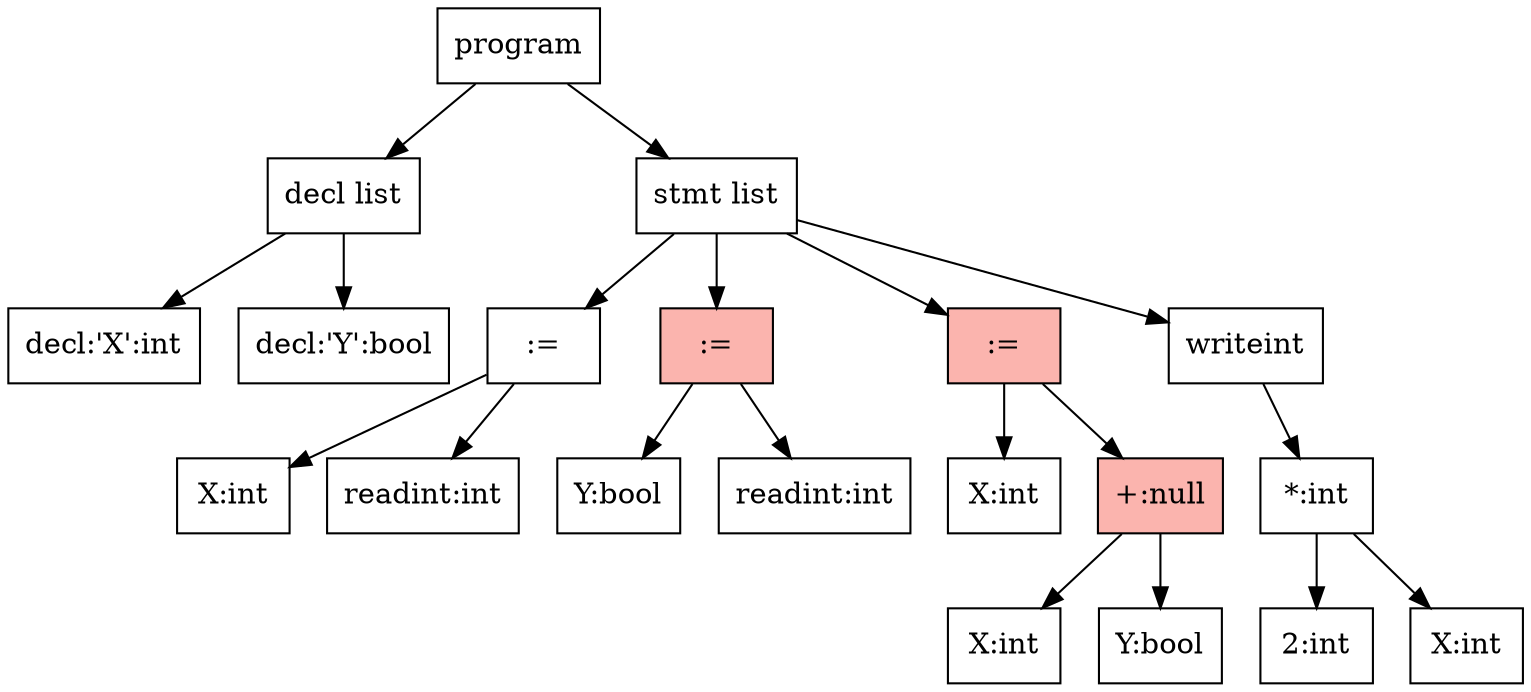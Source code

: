 digraph G {
    node[shape=box,style=filled,fillcolor="white"];
    1[label="program",shape=box];
    0[label="decl list",shape=box];
    2[label="decl:'X':int",shape=box];
    4[label="decl:'Y':bool",shape=box];
    6[label="stmt list",shape=box];
    7[label=":=",shape=box];
    8[label="X:int",shape=box];
    9[label="readint:int",shape=box];
    10[label=":=",shape=box,fillcolor="/pastel13/1"];
    11[label="Y:bool",shape=box];
    12[label="readint:int",shape=box];
    13[label=":=",shape=box,fillcolor="/pastel13/1"];
    14[label="X:int",shape=box];
    16[label="+:null",shape=box,fillcolor="/pastel13/1"];
    18[label="X:int",shape=box];
    22[label="Y:bool",shape=box];
    24[label="writeint",shape=box];
    27[label="*:int",shape=box];
    28[label="2:int",shape=box];
    30[label="X:int",shape=box];

    1 -> 0;
    1 -> 6;
    0 -> 2;
    0 -> 4;
    6 -> 7;
    6 -> 10;
    6 -> 13;
    6 -> 24;
    7 -> 8;
    7 -> 9;
    10 -> 11;
    10 -> 12;
    13 -> 14;
    13 -> 16;
    16 -> 18;
    16 -> 22;
    24 -> 27;
    27 -> 28;
    27 -> 30;
}
